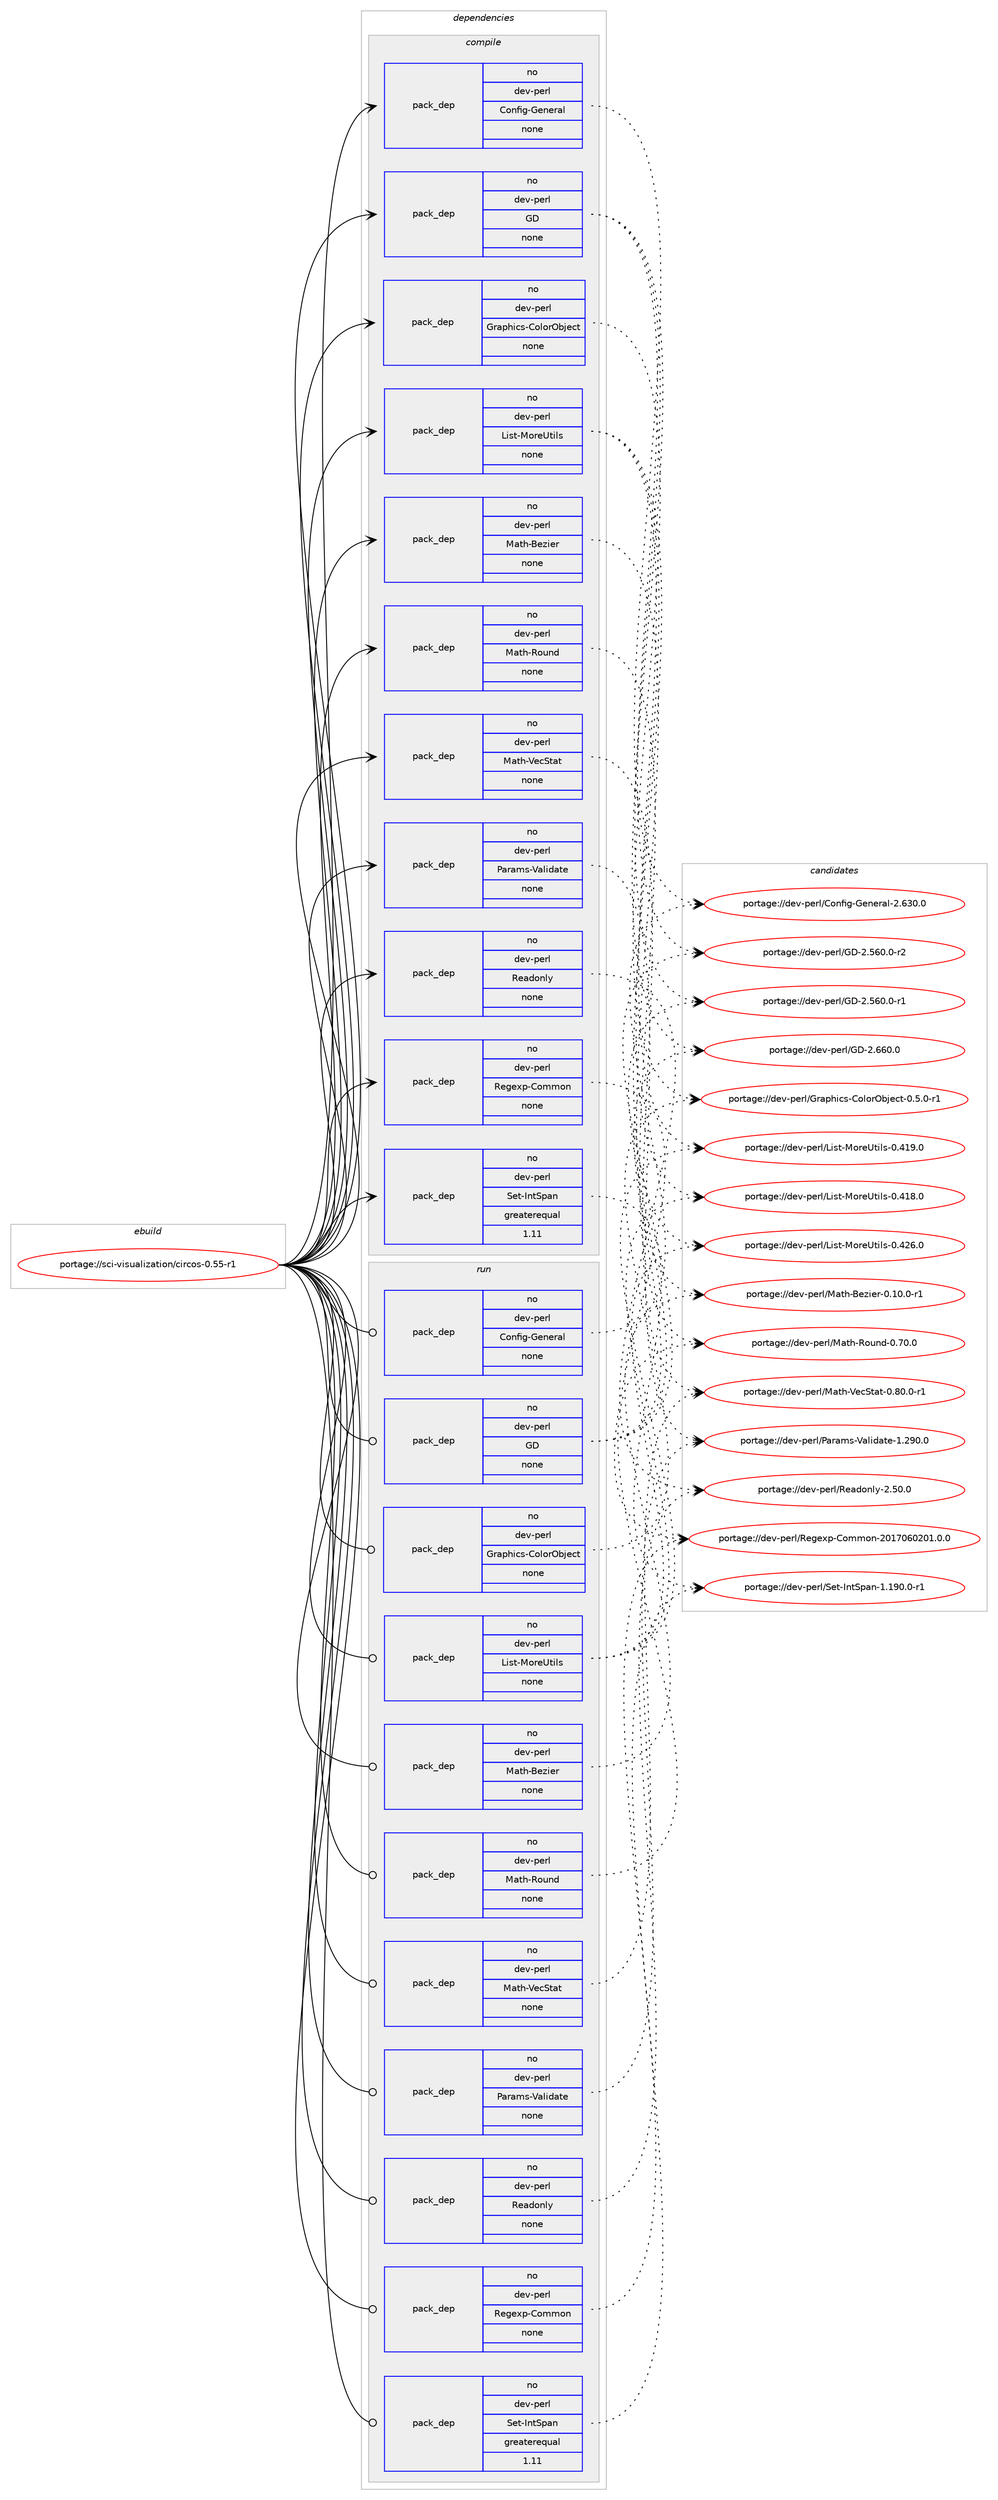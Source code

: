 digraph prolog {

# *************
# Graph options
# *************

newrank=true;
concentrate=true;
compound=true;
graph [rankdir=LR,fontname=Helvetica,fontsize=10,ranksep=1.5];#, ranksep=2.5, nodesep=0.2];
edge  [arrowhead=vee];
node  [fontname=Helvetica,fontsize=10];

# **********
# The ebuild
# **********

subgraph cluster_leftcol {
color=gray;
rank=same;
label=<<i>ebuild</i>>;
id [label="portage://sci-visualization/circos-0.55-r1", color=red, width=4, href="../sci-visualization/circos-0.55-r1.svg"];
}

# ****************
# The dependencies
# ****************

subgraph cluster_midcol {
color=gray;
label=<<i>dependencies</i>>;
subgraph cluster_compile {
fillcolor="#eeeeee";
style=filled;
label=<<i>compile</i>>;
subgraph pack5263 {
dependency5937 [label=<<TABLE BORDER="0" CELLBORDER="1" CELLSPACING="0" CELLPADDING="4" WIDTH="220"><TR><TD ROWSPAN="6" CELLPADDING="30">pack_dep</TD></TR><TR><TD WIDTH="110">no</TD></TR><TR><TD>dev-perl</TD></TR><TR><TD>Config-General</TD></TR><TR><TD>none</TD></TR><TR><TD></TD></TR></TABLE>>, shape=none, color=blue];
}
id:e -> dependency5937:w [weight=20,style="solid",arrowhead="vee"];
subgraph pack5264 {
dependency5938 [label=<<TABLE BORDER="0" CELLBORDER="1" CELLSPACING="0" CELLPADDING="4" WIDTH="220"><TR><TD ROWSPAN="6" CELLPADDING="30">pack_dep</TD></TR><TR><TD WIDTH="110">no</TD></TR><TR><TD>dev-perl</TD></TR><TR><TD>GD</TD></TR><TR><TD>none</TD></TR><TR><TD></TD></TR></TABLE>>, shape=none, color=blue];
}
id:e -> dependency5938:w [weight=20,style="solid",arrowhead="vee"];
subgraph pack5265 {
dependency5939 [label=<<TABLE BORDER="0" CELLBORDER="1" CELLSPACING="0" CELLPADDING="4" WIDTH="220"><TR><TD ROWSPAN="6" CELLPADDING="30">pack_dep</TD></TR><TR><TD WIDTH="110">no</TD></TR><TR><TD>dev-perl</TD></TR><TR><TD>Graphics-ColorObject</TD></TR><TR><TD>none</TD></TR><TR><TD></TD></TR></TABLE>>, shape=none, color=blue];
}
id:e -> dependency5939:w [weight=20,style="solid",arrowhead="vee"];
subgraph pack5266 {
dependency5940 [label=<<TABLE BORDER="0" CELLBORDER="1" CELLSPACING="0" CELLPADDING="4" WIDTH="220"><TR><TD ROWSPAN="6" CELLPADDING="30">pack_dep</TD></TR><TR><TD WIDTH="110">no</TD></TR><TR><TD>dev-perl</TD></TR><TR><TD>List-MoreUtils</TD></TR><TR><TD>none</TD></TR><TR><TD></TD></TR></TABLE>>, shape=none, color=blue];
}
id:e -> dependency5940:w [weight=20,style="solid",arrowhead="vee"];
subgraph pack5267 {
dependency5941 [label=<<TABLE BORDER="0" CELLBORDER="1" CELLSPACING="0" CELLPADDING="4" WIDTH="220"><TR><TD ROWSPAN="6" CELLPADDING="30">pack_dep</TD></TR><TR><TD WIDTH="110">no</TD></TR><TR><TD>dev-perl</TD></TR><TR><TD>Math-Bezier</TD></TR><TR><TD>none</TD></TR><TR><TD></TD></TR></TABLE>>, shape=none, color=blue];
}
id:e -> dependency5941:w [weight=20,style="solid",arrowhead="vee"];
subgraph pack5268 {
dependency5942 [label=<<TABLE BORDER="0" CELLBORDER="1" CELLSPACING="0" CELLPADDING="4" WIDTH="220"><TR><TD ROWSPAN="6" CELLPADDING="30">pack_dep</TD></TR><TR><TD WIDTH="110">no</TD></TR><TR><TD>dev-perl</TD></TR><TR><TD>Math-Round</TD></TR><TR><TD>none</TD></TR><TR><TD></TD></TR></TABLE>>, shape=none, color=blue];
}
id:e -> dependency5942:w [weight=20,style="solid",arrowhead="vee"];
subgraph pack5269 {
dependency5943 [label=<<TABLE BORDER="0" CELLBORDER="1" CELLSPACING="0" CELLPADDING="4" WIDTH="220"><TR><TD ROWSPAN="6" CELLPADDING="30">pack_dep</TD></TR><TR><TD WIDTH="110">no</TD></TR><TR><TD>dev-perl</TD></TR><TR><TD>Math-VecStat</TD></TR><TR><TD>none</TD></TR><TR><TD></TD></TR></TABLE>>, shape=none, color=blue];
}
id:e -> dependency5943:w [weight=20,style="solid",arrowhead="vee"];
subgraph pack5270 {
dependency5944 [label=<<TABLE BORDER="0" CELLBORDER="1" CELLSPACING="0" CELLPADDING="4" WIDTH="220"><TR><TD ROWSPAN="6" CELLPADDING="30">pack_dep</TD></TR><TR><TD WIDTH="110">no</TD></TR><TR><TD>dev-perl</TD></TR><TR><TD>Params-Validate</TD></TR><TR><TD>none</TD></TR><TR><TD></TD></TR></TABLE>>, shape=none, color=blue];
}
id:e -> dependency5944:w [weight=20,style="solid",arrowhead="vee"];
subgraph pack5271 {
dependency5945 [label=<<TABLE BORDER="0" CELLBORDER="1" CELLSPACING="0" CELLPADDING="4" WIDTH="220"><TR><TD ROWSPAN="6" CELLPADDING="30">pack_dep</TD></TR><TR><TD WIDTH="110">no</TD></TR><TR><TD>dev-perl</TD></TR><TR><TD>Readonly</TD></TR><TR><TD>none</TD></TR><TR><TD></TD></TR></TABLE>>, shape=none, color=blue];
}
id:e -> dependency5945:w [weight=20,style="solid",arrowhead="vee"];
subgraph pack5272 {
dependency5946 [label=<<TABLE BORDER="0" CELLBORDER="1" CELLSPACING="0" CELLPADDING="4" WIDTH="220"><TR><TD ROWSPAN="6" CELLPADDING="30">pack_dep</TD></TR><TR><TD WIDTH="110">no</TD></TR><TR><TD>dev-perl</TD></TR><TR><TD>Regexp-Common</TD></TR><TR><TD>none</TD></TR><TR><TD></TD></TR></TABLE>>, shape=none, color=blue];
}
id:e -> dependency5946:w [weight=20,style="solid",arrowhead="vee"];
subgraph pack5273 {
dependency5947 [label=<<TABLE BORDER="0" CELLBORDER="1" CELLSPACING="0" CELLPADDING="4" WIDTH="220"><TR><TD ROWSPAN="6" CELLPADDING="30">pack_dep</TD></TR><TR><TD WIDTH="110">no</TD></TR><TR><TD>dev-perl</TD></TR><TR><TD>Set-IntSpan</TD></TR><TR><TD>greaterequal</TD></TR><TR><TD>1.11</TD></TR></TABLE>>, shape=none, color=blue];
}
id:e -> dependency5947:w [weight=20,style="solid",arrowhead="vee"];
}
subgraph cluster_compileandrun {
fillcolor="#eeeeee";
style=filled;
label=<<i>compile and run</i>>;
}
subgraph cluster_run {
fillcolor="#eeeeee";
style=filled;
label=<<i>run</i>>;
subgraph pack5274 {
dependency5948 [label=<<TABLE BORDER="0" CELLBORDER="1" CELLSPACING="0" CELLPADDING="4" WIDTH="220"><TR><TD ROWSPAN="6" CELLPADDING="30">pack_dep</TD></TR><TR><TD WIDTH="110">no</TD></TR><TR><TD>dev-perl</TD></TR><TR><TD>Config-General</TD></TR><TR><TD>none</TD></TR><TR><TD></TD></TR></TABLE>>, shape=none, color=blue];
}
id:e -> dependency5948:w [weight=20,style="solid",arrowhead="odot"];
subgraph pack5275 {
dependency5949 [label=<<TABLE BORDER="0" CELLBORDER="1" CELLSPACING="0" CELLPADDING="4" WIDTH="220"><TR><TD ROWSPAN="6" CELLPADDING="30">pack_dep</TD></TR><TR><TD WIDTH="110">no</TD></TR><TR><TD>dev-perl</TD></TR><TR><TD>GD</TD></TR><TR><TD>none</TD></TR><TR><TD></TD></TR></TABLE>>, shape=none, color=blue];
}
id:e -> dependency5949:w [weight=20,style="solid",arrowhead="odot"];
subgraph pack5276 {
dependency5950 [label=<<TABLE BORDER="0" CELLBORDER="1" CELLSPACING="0" CELLPADDING="4" WIDTH="220"><TR><TD ROWSPAN="6" CELLPADDING="30">pack_dep</TD></TR><TR><TD WIDTH="110">no</TD></TR><TR><TD>dev-perl</TD></TR><TR><TD>Graphics-ColorObject</TD></TR><TR><TD>none</TD></TR><TR><TD></TD></TR></TABLE>>, shape=none, color=blue];
}
id:e -> dependency5950:w [weight=20,style="solid",arrowhead="odot"];
subgraph pack5277 {
dependency5951 [label=<<TABLE BORDER="0" CELLBORDER="1" CELLSPACING="0" CELLPADDING="4" WIDTH="220"><TR><TD ROWSPAN="6" CELLPADDING="30">pack_dep</TD></TR><TR><TD WIDTH="110">no</TD></TR><TR><TD>dev-perl</TD></TR><TR><TD>List-MoreUtils</TD></TR><TR><TD>none</TD></TR><TR><TD></TD></TR></TABLE>>, shape=none, color=blue];
}
id:e -> dependency5951:w [weight=20,style="solid",arrowhead="odot"];
subgraph pack5278 {
dependency5952 [label=<<TABLE BORDER="0" CELLBORDER="1" CELLSPACING="0" CELLPADDING="4" WIDTH="220"><TR><TD ROWSPAN="6" CELLPADDING="30">pack_dep</TD></TR><TR><TD WIDTH="110">no</TD></TR><TR><TD>dev-perl</TD></TR><TR><TD>Math-Bezier</TD></TR><TR><TD>none</TD></TR><TR><TD></TD></TR></TABLE>>, shape=none, color=blue];
}
id:e -> dependency5952:w [weight=20,style="solid",arrowhead="odot"];
subgraph pack5279 {
dependency5953 [label=<<TABLE BORDER="0" CELLBORDER="1" CELLSPACING="0" CELLPADDING="4" WIDTH="220"><TR><TD ROWSPAN="6" CELLPADDING="30">pack_dep</TD></TR><TR><TD WIDTH="110">no</TD></TR><TR><TD>dev-perl</TD></TR><TR><TD>Math-Round</TD></TR><TR><TD>none</TD></TR><TR><TD></TD></TR></TABLE>>, shape=none, color=blue];
}
id:e -> dependency5953:w [weight=20,style="solid",arrowhead="odot"];
subgraph pack5280 {
dependency5954 [label=<<TABLE BORDER="0" CELLBORDER="1" CELLSPACING="0" CELLPADDING="4" WIDTH="220"><TR><TD ROWSPAN="6" CELLPADDING="30">pack_dep</TD></TR><TR><TD WIDTH="110">no</TD></TR><TR><TD>dev-perl</TD></TR><TR><TD>Math-VecStat</TD></TR><TR><TD>none</TD></TR><TR><TD></TD></TR></TABLE>>, shape=none, color=blue];
}
id:e -> dependency5954:w [weight=20,style="solid",arrowhead="odot"];
subgraph pack5281 {
dependency5955 [label=<<TABLE BORDER="0" CELLBORDER="1" CELLSPACING="0" CELLPADDING="4" WIDTH="220"><TR><TD ROWSPAN="6" CELLPADDING="30">pack_dep</TD></TR><TR><TD WIDTH="110">no</TD></TR><TR><TD>dev-perl</TD></TR><TR><TD>Params-Validate</TD></TR><TR><TD>none</TD></TR><TR><TD></TD></TR></TABLE>>, shape=none, color=blue];
}
id:e -> dependency5955:w [weight=20,style="solid",arrowhead="odot"];
subgraph pack5282 {
dependency5956 [label=<<TABLE BORDER="0" CELLBORDER="1" CELLSPACING="0" CELLPADDING="4" WIDTH="220"><TR><TD ROWSPAN="6" CELLPADDING="30">pack_dep</TD></TR><TR><TD WIDTH="110">no</TD></TR><TR><TD>dev-perl</TD></TR><TR><TD>Readonly</TD></TR><TR><TD>none</TD></TR><TR><TD></TD></TR></TABLE>>, shape=none, color=blue];
}
id:e -> dependency5956:w [weight=20,style="solid",arrowhead="odot"];
subgraph pack5283 {
dependency5957 [label=<<TABLE BORDER="0" CELLBORDER="1" CELLSPACING="0" CELLPADDING="4" WIDTH="220"><TR><TD ROWSPAN="6" CELLPADDING="30">pack_dep</TD></TR><TR><TD WIDTH="110">no</TD></TR><TR><TD>dev-perl</TD></TR><TR><TD>Regexp-Common</TD></TR><TR><TD>none</TD></TR><TR><TD></TD></TR></TABLE>>, shape=none, color=blue];
}
id:e -> dependency5957:w [weight=20,style="solid",arrowhead="odot"];
subgraph pack5284 {
dependency5958 [label=<<TABLE BORDER="0" CELLBORDER="1" CELLSPACING="0" CELLPADDING="4" WIDTH="220"><TR><TD ROWSPAN="6" CELLPADDING="30">pack_dep</TD></TR><TR><TD WIDTH="110">no</TD></TR><TR><TD>dev-perl</TD></TR><TR><TD>Set-IntSpan</TD></TR><TR><TD>greaterequal</TD></TR><TR><TD>1.11</TD></TR></TABLE>>, shape=none, color=blue];
}
id:e -> dependency5958:w [weight=20,style="solid",arrowhead="odot"];
}
}

# **************
# The candidates
# **************

subgraph cluster_choices {
rank=same;
color=gray;
label=<<i>candidates</i>>;

subgraph choice5263 {
color=black;
nodesep=1;
choice1001011184511210111410847671111101021051034571101110101114971084550465451484648 [label="portage://dev-perl/Config-General-2.630.0", color=red, width=4,href="../dev-perl/Config-General-2.630.0.svg"];
dependency5937:e -> choice1001011184511210111410847671111101021051034571101110101114971084550465451484648:w [style=dotted,weight="100"];
}
subgraph choice5264 {
color=black;
nodesep=1;
choice100101118451121011141084771684550465454484648 [label="portage://dev-perl/GD-2.660.0", color=red, width=4,href="../dev-perl/GD-2.660.0.svg"];
choice1001011184511210111410847716845504653544846484511450 [label="portage://dev-perl/GD-2.560.0-r2", color=red, width=4,href="../dev-perl/GD-2.560.0-r2.svg"];
choice1001011184511210111410847716845504653544846484511449 [label="portage://dev-perl/GD-2.560.0-r1", color=red, width=4,href="../dev-perl/GD-2.560.0-r1.svg"];
dependency5938:e -> choice100101118451121011141084771684550465454484648:w [style=dotted,weight="100"];
dependency5938:e -> choice1001011184511210111410847716845504653544846484511450:w [style=dotted,weight="100"];
dependency5938:e -> choice1001011184511210111410847716845504653544846484511449:w [style=dotted,weight="100"];
}
subgraph choice5265 {
color=black;
nodesep=1;
choice100101118451121011141084771114971121041059911545671111081111147998106101991164548465346484511449 [label="portage://dev-perl/Graphics-ColorObject-0.5.0-r1", color=red, width=4,href="../dev-perl/Graphics-ColorObject-0.5.0-r1.svg"];
dependency5939:e -> choice100101118451121011141084771114971121041059911545671111081111147998106101991164548465346484511449:w [style=dotted,weight="100"];
}
subgraph choice5266 {
color=black;
nodesep=1;
choice1001011184511210111410847761051151164577111114101851161051081154548465250544648 [label="portage://dev-perl/List-MoreUtils-0.426.0", color=red, width=4,href="../dev-perl/List-MoreUtils-0.426.0.svg"];
choice1001011184511210111410847761051151164577111114101851161051081154548465249574648 [label="portage://dev-perl/List-MoreUtils-0.419.0", color=red, width=4,href="../dev-perl/List-MoreUtils-0.419.0.svg"];
choice1001011184511210111410847761051151164577111114101851161051081154548465249564648 [label="portage://dev-perl/List-MoreUtils-0.418.0", color=red, width=4,href="../dev-perl/List-MoreUtils-0.418.0.svg"];
dependency5940:e -> choice1001011184511210111410847761051151164577111114101851161051081154548465250544648:w [style=dotted,weight="100"];
dependency5940:e -> choice1001011184511210111410847761051151164577111114101851161051081154548465249574648:w [style=dotted,weight="100"];
dependency5940:e -> choice1001011184511210111410847761051151164577111114101851161051081154548465249564648:w [style=dotted,weight="100"];
}
subgraph choice5267 {
color=black;
nodesep=1;
choice100101118451121011141084777971161044566101122105101114454846494846484511449 [label="portage://dev-perl/Math-Bezier-0.10.0-r1", color=red, width=4,href="../dev-perl/Math-Bezier-0.10.0-r1.svg"];
dependency5941:e -> choice100101118451121011141084777971161044566101122105101114454846494846484511449:w [style=dotted,weight="100"];
}
subgraph choice5268 {
color=black;
nodesep=1;
choice10010111845112101114108477797116104458211111711010045484655484648 [label="portage://dev-perl/Math-Round-0.70.0", color=red, width=4,href="../dev-perl/Math-Round-0.70.0.svg"];
dependency5942:e -> choice10010111845112101114108477797116104458211111711010045484655484648:w [style=dotted,weight="100"];
}
subgraph choice5269 {
color=black;
nodesep=1;
choice100101118451121011141084777971161044586101998311697116454846564846484511449 [label="portage://dev-perl/Math-VecStat-0.80.0-r1", color=red, width=4,href="../dev-perl/Math-VecStat-0.80.0-r1.svg"];
dependency5943:e -> choice100101118451121011141084777971161044586101998311697116454846564846484511449:w [style=dotted,weight="100"];
}
subgraph choice5270 {
color=black;
nodesep=1;
choice1001011184511210111410847809711497109115458697108105100971161014549465057484648 [label="portage://dev-perl/Params-Validate-1.290.0", color=red, width=4,href="../dev-perl/Params-Validate-1.290.0.svg"];
dependency5944:e -> choice1001011184511210111410847809711497109115458697108105100971161014549465057484648:w [style=dotted,weight="100"];
}
subgraph choice5271 {
color=black;
nodesep=1;
choice1001011184511210111410847821019710011111010812145504653484648 [label="portage://dev-perl/Readonly-2.50.0", color=red, width=4,href="../dev-perl/Readonly-2.50.0.svg"];
dependency5945:e -> choice1001011184511210111410847821019710011111010812145504653484648:w [style=dotted,weight="100"];
}
subgraph choice5272 {
color=black;
nodesep=1;
choice1001011184511210111410847821011031011201124567111109109111110455048495548544850484946484648 [label="portage://dev-perl/Regexp-Common-2017060201.0.0", color=red, width=4,href="../dev-perl/Regexp-Common-2017060201.0.0.svg"];
dependency5946:e -> choice1001011184511210111410847821011031011201124567111109109111110455048495548544850484946484648:w [style=dotted,weight="100"];
}
subgraph choice5273 {
color=black;
nodesep=1;
choice1001011184511210111410847831011164573110116831129711045494649574846484511449 [label="portage://dev-perl/Set-IntSpan-1.190.0-r1", color=red, width=4,href="../dev-perl/Set-IntSpan-1.190.0-r1.svg"];
dependency5947:e -> choice1001011184511210111410847831011164573110116831129711045494649574846484511449:w [style=dotted,weight="100"];
}
subgraph choice5274 {
color=black;
nodesep=1;
choice1001011184511210111410847671111101021051034571101110101114971084550465451484648 [label="portage://dev-perl/Config-General-2.630.0", color=red, width=4,href="../dev-perl/Config-General-2.630.0.svg"];
dependency5948:e -> choice1001011184511210111410847671111101021051034571101110101114971084550465451484648:w [style=dotted,weight="100"];
}
subgraph choice5275 {
color=black;
nodesep=1;
choice100101118451121011141084771684550465454484648 [label="portage://dev-perl/GD-2.660.0", color=red, width=4,href="../dev-perl/GD-2.660.0.svg"];
choice1001011184511210111410847716845504653544846484511450 [label="portage://dev-perl/GD-2.560.0-r2", color=red, width=4,href="../dev-perl/GD-2.560.0-r2.svg"];
choice1001011184511210111410847716845504653544846484511449 [label="portage://dev-perl/GD-2.560.0-r1", color=red, width=4,href="../dev-perl/GD-2.560.0-r1.svg"];
dependency5949:e -> choice100101118451121011141084771684550465454484648:w [style=dotted,weight="100"];
dependency5949:e -> choice1001011184511210111410847716845504653544846484511450:w [style=dotted,weight="100"];
dependency5949:e -> choice1001011184511210111410847716845504653544846484511449:w [style=dotted,weight="100"];
}
subgraph choice5276 {
color=black;
nodesep=1;
choice100101118451121011141084771114971121041059911545671111081111147998106101991164548465346484511449 [label="portage://dev-perl/Graphics-ColorObject-0.5.0-r1", color=red, width=4,href="../dev-perl/Graphics-ColorObject-0.5.0-r1.svg"];
dependency5950:e -> choice100101118451121011141084771114971121041059911545671111081111147998106101991164548465346484511449:w [style=dotted,weight="100"];
}
subgraph choice5277 {
color=black;
nodesep=1;
choice1001011184511210111410847761051151164577111114101851161051081154548465250544648 [label="portage://dev-perl/List-MoreUtils-0.426.0", color=red, width=4,href="../dev-perl/List-MoreUtils-0.426.0.svg"];
choice1001011184511210111410847761051151164577111114101851161051081154548465249574648 [label="portage://dev-perl/List-MoreUtils-0.419.0", color=red, width=4,href="../dev-perl/List-MoreUtils-0.419.0.svg"];
choice1001011184511210111410847761051151164577111114101851161051081154548465249564648 [label="portage://dev-perl/List-MoreUtils-0.418.0", color=red, width=4,href="../dev-perl/List-MoreUtils-0.418.0.svg"];
dependency5951:e -> choice1001011184511210111410847761051151164577111114101851161051081154548465250544648:w [style=dotted,weight="100"];
dependency5951:e -> choice1001011184511210111410847761051151164577111114101851161051081154548465249574648:w [style=dotted,weight="100"];
dependency5951:e -> choice1001011184511210111410847761051151164577111114101851161051081154548465249564648:w [style=dotted,weight="100"];
}
subgraph choice5278 {
color=black;
nodesep=1;
choice100101118451121011141084777971161044566101122105101114454846494846484511449 [label="portage://dev-perl/Math-Bezier-0.10.0-r1", color=red, width=4,href="../dev-perl/Math-Bezier-0.10.0-r1.svg"];
dependency5952:e -> choice100101118451121011141084777971161044566101122105101114454846494846484511449:w [style=dotted,weight="100"];
}
subgraph choice5279 {
color=black;
nodesep=1;
choice10010111845112101114108477797116104458211111711010045484655484648 [label="portage://dev-perl/Math-Round-0.70.0", color=red, width=4,href="../dev-perl/Math-Round-0.70.0.svg"];
dependency5953:e -> choice10010111845112101114108477797116104458211111711010045484655484648:w [style=dotted,weight="100"];
}
subgraph choice5280 {
color=black;
nodesep=1;
choice100101118451121011141084777971161044586101998311697116454846564846484511449 [label="portage://dev-perl/Math-VecStat-0.80.0-r1", color=red, width=4,href="../dev-perl/Math-VecStat-0.80.0-r1.svg"];
dependency5954:e -> choice100101118451121011141084777971161044586101998311697116454846564846484511449:w [style=dotted,weight="100"];
}
subgraph choice5281 {
color=black;
nodesep=1;
choice1001011184511210111410847809711497109115458697108105100971161014549465057484648 [label="portage://dev-perl/Params-Validate-1.290.0", color=red, width=4,href="../dev-perl/Params-Validate-1.290.0.svg"];
dependency5955:e -> choice1001011184511210111410847809711497109115458697108105100971161014549465057484648:w [style=dotted,weight="100"];
}
subgraph choice5282 {
color=black;
nodesep=1;
choice1001011184511210111410847821019710011111010812145504653484648 [label="portage://dev-perl/Readonly-2.50.0", color=red, width=4,href="../dev-perl/Readonly-2.50.0.svg"];
dependency5956:e -> choice1001011184511210111410847821019710011111010812145504653484648:w [style=dotted,weight="100"];
}
subgraph choice5283 {
color=black;
nodesep=1;
choice1001011184511210111410847821011031011201124567111109109111110455048495548544850484946484648 [label="portage://dev-perl/Regexp-Common-2017060201.0.0", color=red, width=4,href="../dev-perl/Regexp-Common-2017060201.0.0.svg"];
dependency5957:e -> choice1001011184511210111410847821011031011201124567111109109111110455048495548544850484946484648:w [style=dotted,weight="100"];
}
subgraph choice5284 {
color=black;
nodesep=1;
choice1001011184511210111410847831011164573110116831129711045494649574846484511449 [label="portage://dev-perl/Set-IntSpan-1.190.0-r1", color=red, width=4,href="../dev-perl/Set-IntSpan-1.190.0-r1.svg"];
dependency5958:e -> choice1001011184511210111410847831011164573110116831129711045494649574846484511449:w [style=dotted,weight="100"];
}
}

}
